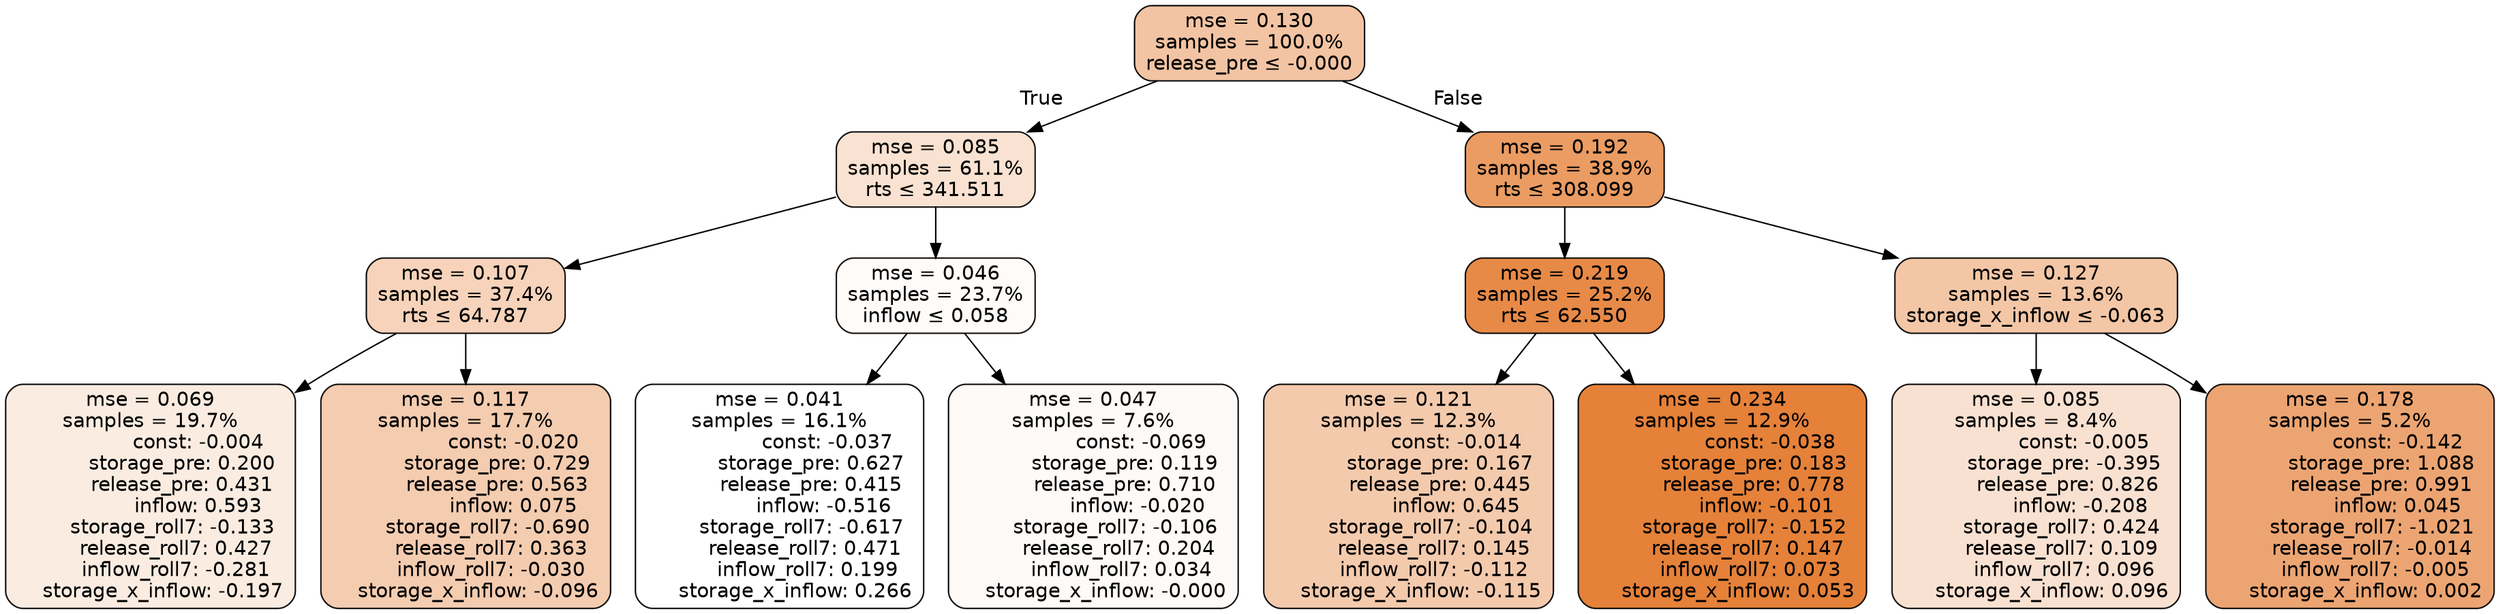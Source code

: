 digraph tree {
bgcolor="transparent"
node [shape=rectangle, style="filled, rounded", color="black", fontname=helvetica] ;
edge [fontname=helvetica] ;
	"0" [label="mse = 0.130
samples = 100.0%
release_pre &le; -0.000", fillcolor="#f3c4a3"]
	"1" [label="mse = 0.085
samples = 61.1%
rts &le; 341.511", fillcolor="#f9e2d1"]
	"2" [label="mse = 0.107
samples = 37.4%
rts &le; 64.787", fillcolor="#f6d3ba"]
	"3" [label="mse = 0.069
samples = 19.7%
               const: -0.004
          storage_pre: 0.200
          release_pre: 0.431
               inflow: 0.593
       storage_roll7: -0.133
        release_roll7: 0.427
        inflow_roll7: -0.281
    storage_x_inflow: -0.197", fillcolor="#fbece1"]
	"4" [label="mse = 0.117
samples = 17.7%
               const: -0.020
          storage_pre: 0.729
          release_pre: 0.563
               inflow: 0.075
       storage_roll7: -0.690
        release_roll7: 0.363
        inflow_roll7: -0.030
    storage_x_inflow: -0.096", fillcolor="#f4ccb0"]
	"5" [label="mse = 0.046
samples = 23.7%
inflow &le; 0.058", fillcolor="#fefbf9"]
	"6" [label="mse = 0.041
samples = 16.1%
               const: -0.037
          storage_pre: 0.627
          release_pre: 0.415
              inflow: -0.516
       storage_roll7: -0.617
        release_roll7: 0.471
         inflow_roll7: 0.199
     storage_x_inflow: 0.266", fillcolor="#ffffff"]
	"7" [label="mse = 0.047
samples = 7.6%
               const: -0.069
          storage_pre: 0.119
          release_pre: 0.710
              inflow: -0.020
       storage_roll7: -0.106
        release_roll7: 0.204
         inflow_roll7: 0.034
    storage_x_inflow: -0.000", fillcolor="#fefaf7"]
	"8" [label="mse = 0.192
samples = 38.9%
rts &le; 308.099", fillcolor="#ea9c63"]
	"9" [label="mse = 0.219
samples = 25.2%
rts &le; 62.550", fillcolor="#e78a48"]
	"10" [label="mse = 0.121
samples = 12.3%
               const: -0.014
          storage_pre: 0.167
          release_pre: 0.445
               inflow: 0.645
       storage_roll7: -0.104
        release_roll7: 0.145
        inflow_roll7: -0.112
    storage_x_inflow: -0.115", fillcolor="#f4caad"]
	"11" [label="mse = 0.234
samples = 12.9%
               const: -0.038
          storage_pre: 0.183
          release_pre: 0.778
              inflow: -0.101
       storage_roll7: -0.152
        release_roll7: 0.147
         inflow_roll7: 0.073
     storage_x_inflow: 0.053", fillcolor="#e58139"]
	"12" [label="mse = 0.127
samples = 13.6%
storage_x_inflow &le; -0.063", fillcolor="#f3c6a6"]
	"13" [label="mse = 0.085
samples = 8.4%
               const: -0.005
         storage_pre: -0.395
          release_pre: 0.826
              inflow: -0.208
        storage_roll7: 0.424
        release_roll7: 0.109
         inflow_roll7: 0.096
     storage_x_inflow: 0.096", fillcolor="#f9e1d1"]
	"14" [label="mse = 0.178
samples = 5.2%
               const: -0.142
          storage_pre: 1.088
          release_pre: 0.991
               inflow: 0.045
       storage_roll7: -1.021
       release_roll7: -0.014
        inflow_roll7: -0.005
     storage_x_inflow: 0.002", fillcolor="#eca572"]

	"0" -> "1" [labeldistance=2.5, labelangle=45, headlabel="True"]
	"1" -> "2"
	"2" -> "3"
	"2" -> "4"
	"1" -> "5"
	"5" -> "6"
	"5" -> "7"
	"0" -> "8" [labeldistance=2.5, labelangle=-45, headlabel="False"]
	"8" -> "9"
	"9" -> "10"
	"9" -> "11"
	"8" -> "12"
	"12" -> "13"
	"12" -> "14"
}